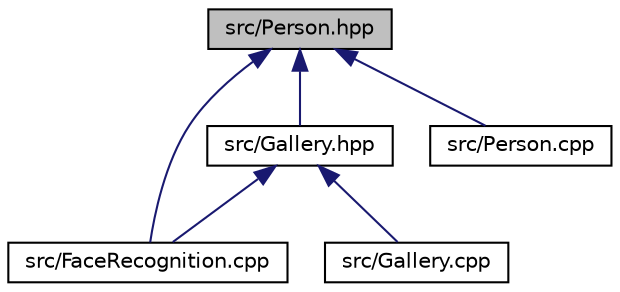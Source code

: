 digraph "src/Person.hpp"
{
  edge [fontname="Helvetica",fontsize="10",labelfontname="Helvetica",labelfontsize="10"];
  node [fontname="Helvetica",fontsize="10",shape=record];
  Node1 [label="src/Person.hpp",height=0.2,width=0.4,color="black", fillcolor="grey75", style="filled" fontcolor="black"];
  Node1 -> Node2 [dir="back",color="midnightblue",fontsize="10",style="solid",fontname="Helvetica"];
  Node2 [label="src/Gallery.hpp",height=0.2,width=0.4,color="black", fillcolor="white", style="filled",URL="$_gallery_8hpp.html"];
  Node2 -> Node3 [dir="back",color="midnightblue",fontsize="10",style="solid",fontname="Helvetica"];
  Node3 [label="src/FaceRecognition.cpp",height=0.2,width=0.4,color="black", fillcolor="white", style="filled",URL="$_face_recognition_8cpp.html"];
  Node2 -> Node4 [dir="back",color="midnightblue",fontsize="10",style="solid",fontname="Helvetica"];
  Node4 [label="src/Gallery.cpp",height=0.2,width=0.4,color="black", fillcolor="white", style="filled",URL="$_gallery_8cpp.html"];
  Node1 -> Node3 [dir="back",color="midnightblue",fontsize="10",style="solid",fontname="Helvetica"];
  Node1 -> Node5 [dir="back",color="midnightblue",fontsize="10",style="solid",fontname="Helvetica"];
  Node5 [label="src/Person.cpp",height=0.2,width=0.4,color="black", fillcolor="white", style="filled",URL="$_person_8cpp.html"];
}
